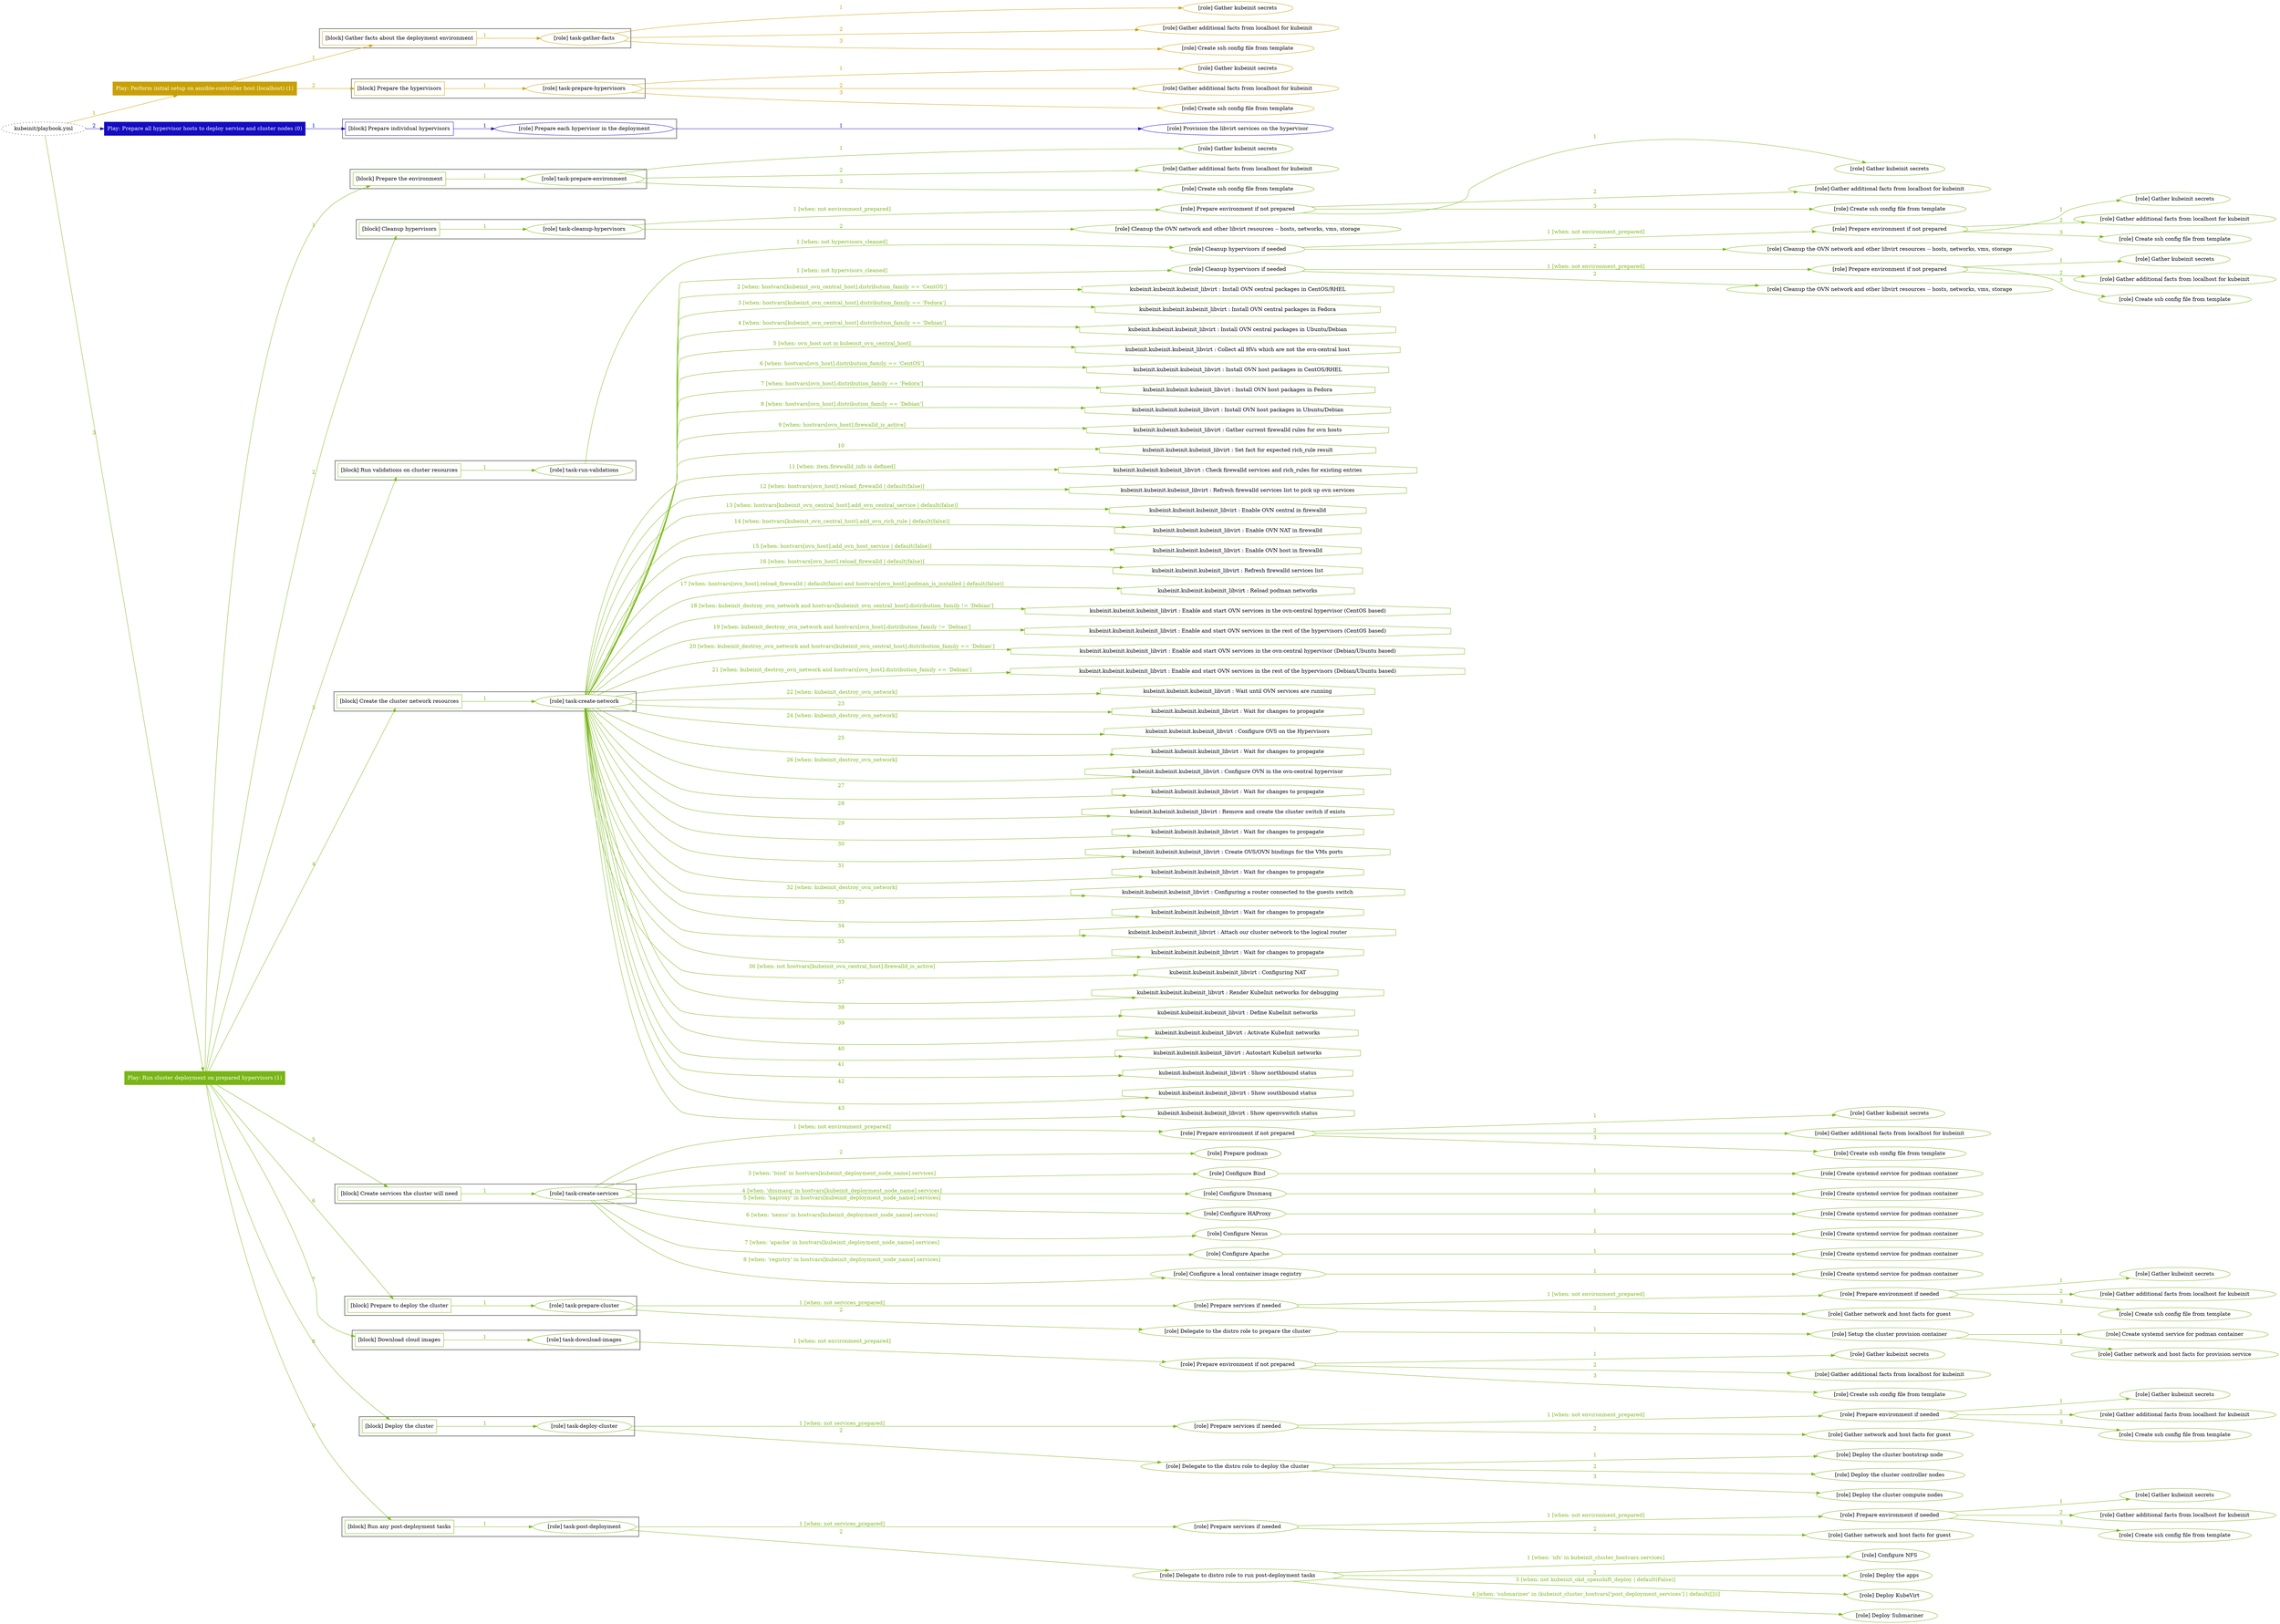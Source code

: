 digraph {
	graph [concentrate=true ordering=in rankdir=LR ratio=fill]
	edge [esep=5 sep=10]
	"kubeinit/playbook.yml" [URL="/home/runner/work/kubeinit/kubeinit/kubeinit/playbook.yml" id=playbook_09874dc9 style=dotted]
	play_4b1728ac [label="Play: Perform initial setup on ansible-controller host (localhost) (1)" URL="/home/runner/work/kubeinit/kubeinit/kubeinit/playbook.yml" color="#c9a003" fontcolor="#ffffff" id=play_4b1728ac shape=box style=filled tooltip=localhost]
	"kubeinit/playbook.yml" -> play_4b1728ac [label="1 " color="#c9a003" fontcolor="#c9a003" id=edge_a7ea7fcc labeltooltip="1 " tooltip="1 "]
	subgraph "Gather kubeinit secrets" {
		role_33554ea6 [label="[role] Gather kubeinit secrets" URL="/home/runner/.ansible/collections/ansible_collections/kubeinit/kubeinit/roles/kubeinit_prepare/tasks/gather_kubeinit_facts.yml" color="#c9a003" id=role_33554ea6 tooltip="Gather kubeinit secrets"]
	}
	subgraph "Gather additional facts from localhost for kubeinit" {
		role_c2a5ee78 [label="[role] Gather additional facts from localhost for kubeinit" URL="/home/runner/.ansible/collections/ansible_collections/kubeinit/kubeinit/roles/kubeinit_prepare/tasks/gather_kubeinit_facts.yml" color="#c9a003" id=role_c2a5ee78 tooltip="Gather additional facts from localhost for kubeinit"]
	}
	subgraph "Create ssh config file from template" {
		role_fdf178b0 [label="[role] Create ssh config file from template" URL="/home/runner/.ansible/collections/ansible_collections/kubeinit/kubeinit/roles/kubeinit_prepare/tasks/gather_kubeinit_facts.yml" color="#c9a003" id=role_fdf178b0 tooltip="Create ssh config file from template"]
	}
	subgraph "task-gather-facts" {
		role_2de178e7 [label="[role] task-gather-facts" URL="/home/runner/work/kubeinit/kubeinit/kubeinit/playbook.yml" color="#c9a003" id=role_2de178e7 tooltip="task-gather-facts"]
		role_2de178e7 -> role_33554ea6 [label="1 " color="#c9a003" fontcolor="#c9a003" id=edge_9812f3b7 labeltooltip="1 " tooltip="1 "]
		role_2de178e7 -> role_c2a5ee78 [label="2 " color="#c9a003" fontcolor="#c9a003" id=edge_fd2680a7 labeltooltip="2 " tooltip="2 "]
		role_2de178e7 -> role_fdf178b0 [label="3 " color="#c9a003" fontcolor="#c9a003" id=edge_14480ce0 labeltooltip="3 " tooltip="3 "]
	}
	subgraph "Gather kubeinit secrets" {
		role_6c715823 [label="[role] Gather kubeinit secrets" URL="/home/runner/.ansible/collections/ansible_collections/kubeinit/kubeinit/roles/kubeinit_prepare/tasks/gather_kubeinit_facts.yml" color="#c9a003" id=role_6c715823 tooltip="Gather kubeinit secrets"]
	}
	subgraph "Gather additional facts from localhost for kubeinit" {
		role_62c78229 [label="[role] Gather additional facts from localhost for kubeinit" URL="/home/runner/.ansible/collections/ansible_collections/kubeinit/kubeinit/roles/kubeinit_prepare/tasks/gather_kubeinit_facts.yml" color="#c9a003" id=role_62c78229 tooltip="Gather additional facts from localhost for kubeinit"]
	}
	subgraph "Create ssh config file from template" {
		role_c0ce6571 [label="[role] Create ssh config file from template" URL="/home/runner/.ansible/collections/ansible_collections/kubeinit/kubeinit/roles/kubeinit_prepare/tasks/gather_kubeinit_facts.yml" color="#c9a003" id=role_c0ce6571 tooltip="Create ssh config file from template"]
	}
	subgraph "task-prepare-hypervisors" {
		role_9da2b3cb [label="[role] task-prepare-hypervisors" URL="/home/runner/work/kubeinit/kubeinit/kubeinit/playbook.yml" color="#c9a003" id=role_9da2b3cb tooltip="task-prepare-hypervisors"]
		role_9da2b3cb -> role_6c715823 [label="1 " color="#c9a003" fontcolor="#c9a003" id=edge_4691313a labeltooltip="1 " tooltip="1 "]
		role_9da2b3cb -> role_62c78229 [label="2 " color="#c9a003" fontcolor="#c9a003" id=edge_88369a24 labeltooltip="2 " tooltip="2 "]
		role_9da2b3cb -> role_c0ce6571 [label="3 " color="#c9a003" fontcolor="#c9a003" id=edge_5210fae8 labeltooltip="3 " tooltip="3 "]
	}
	subgraph "Play: Perform initial setup on ansible-controller host (localhost) (1)" {
		play_4b1728ac -> block_6aaedc92 [label=1 color="#c9a003" fontcolor="#c9a003" id=edge_3f2b2caf labeltooltip=1 tooltip=1]
		subgraph cluster_block_6aaedc92 {
			block_6aaedc92 [label="[block] Gather facts about the deployment environment" URL="/home/runner/work/kubeinit/kubeinit/kubeinit/playbook.yml" color="#c9a003" id=block_6aaedc92 labeltooltip="Gather facts about the deployment environment" shape=box tooltip="Gather facts about the deployment environment"]
			block_6aaedc92 -> role_2de178e7 [label="1 " color="#c9a003" fontcolor="#c9a003" id=edge_d2a902e8 labeltooltip="1 " tooltip="1 "]
		}
		play_4b1728ac -> block_58885338 [label=2 color="#c9a003" fontcolor="#c9a003" id=edge_d71a9192 labeltooltip=2 tooltip=2]
		subgraph cluster_block_58885338 {
			block_58885338 [label="[block] Prepare the hypervisors" URL="/home/runner/work/kubeinit/kubeinit/kubeinit/playbook.yml" color="#c9a003" id=block_58885338 labeltooltip="Prepare the hypervisors" shape=box tooltip="Prepare the hypervisors"]
			block_58885338 -> role_9da2b3cb [label="1 " color="#c9a003" fontcolor="#c9a003" id=edge_0a25e5df labeltooltip="1 " tooltip="1 "]
		}
	}
	play_006e4617 [label="Play: Prepare all hypervisor hosts to deploy service and cluster nodes (0)" URL="/home/runner/work/kubeinit/kubeinit/kubeinit/playbook.yml" color="#140cc0" fontcolor="#ffffff" id=play_006e4617 shape=box style=filled tooltip="Play: Prepare all hypervisor hosts to deploy service and cluster nodes (0)"]
	"kubeinit/playbook.yml" -> play_006e4617 [label="2 " color="#140cc0" fontcolor="#140cc0" id=edge_285857b9 labeltooltip="2 " tooltip="2 "]
	subgraph "Provision the libvirt services on the hypervisor" {
		role_1ebd02c0 [label="[role] Provision the libvirt services on the hypervisor" URL="/home/runner/.ansible/collections/ansible_collections/kubeinit/kubeinit/roles/kubeinit_prepare/tasks/prepare_hypervisor.yml" color="#140cc0" id=role_1ebd02c0 tooltip="Provision the libvirt services on the hypervisor"]
	}
	subgraph "Prepare each hypervisor in the deployment" {
		role_7a042444 [label="[role] Prepare each hypervisor in the deployment" URL="/home/runner/work/kubeinit/kubeinit/kubeinit/playbook.yml" color="#140cc0" id=role_7a042444 tooltip="Prepare each hypervisor in the deployment"]
		role_7a042444 -> role_1ebd02c0 [label="1 " color="#140cc0" fontcolor="#140cc0" id=edge_da85f2a5 labeltooltip="1 " tooltip="1 "]
	}
	subgraph "Play: Prepare all hypervisor hosts to deploy service and cluster nodes (0)" {
		play_006e4617 -> block_701ac8e5 [label=1 color="#140cc0" fontcolor="#140cc0" id=edge_29170fd4 labeltooltip=1 tooltip=1]
		subgraph cluster_block_701ac8e5 {
			block_701ac8e5 [label="[block] Prepare individual hypervisors" URL="/home/runner/work/kubeinit/kubeinit/kubeinit/playbook.yml" color="#140cc0" id=block_701ac8e5 labeltooltip="Prepare individual hypervisors" shape=box tooltip="Prepare individual hypervisors"]
			block_701ac8e5 -> role_7a042444 [label="1 " color="#140cc0" fontcolor="#140cc0" id=edge_2bde13bb labeltooltip="1 " tooltip="1 "]
		}
	}
	play_0173c26a [label="Play: Run cluster deployment on prepared hypervisors (1)" URL="/home/runner/work/kubeinit/kubeinit/kubeinit/playbook.yml" color="#78b616" fontcolor="#ffffff" id=play_0173c26a shape=box style=filled tooltip=localhost]
	"kubeinit/playbook.yml" -> play_0173c26a [label="3 " color="#78b616" fontcolor="#78b616" id=edge_24233b7c labeltooltip="3 " tooltip="3 "]
	subgraph "Gather kubeinit secrets" {
		role_0430fe3e [label="[role] Gather kubeinit secrets" URL="/home/runner/.ansible/collections/ansible_collections/kubeinit/kubeinit/roles/kubeinit_prepare/tasks/gather_kubeinit_facts.yml" color="#78b616" id=role_0430fe3e tooltip="Gather kubeinit secrets"]
	}
	subgraph "Gather additional facts from localhost for kubeinit" {
		role_ebf9c3dc [label="[role] Gather additional facts from localhost for kubeinit" URL="/home/runner/.ansible/collections/ansible_collections/kubeinit/kubeinit/roles/kubeinit_prepare/tasks/gather_kubeinit_facts.yml" color="#78b616" id=role_ebf9c3dc tooltip="Gather additional facts from localhost for kubeinit"]
	}
	subgraph "Create ssh config file from template" {
		role_5a1b6883 [label="[role] Create ssh config file from template" URL="/home/runner/.ansible/collections/ansible_collections/kubeinit/kubeinit/roles/kubeinit_prepare/tasks/gather_kubeinit_facts.yml" color="#78b616" id=role_5a1b6883 tooltip="Create ssh config file from template"]
	}
	subgraph "task-prepare-environment" {
		role_57515ec0 [label="[role] task-prepare-environment" URL="/home/runner/work/kubeinit/kubeinit/kubeinit/playbook.yml" color="#78b616" id=role_57515ec0 tooltip="task-prepare-environment"]
		role_57515ec0 -> role_0430fe3e [label="1 " color="#78b616" fontcolor="#78b616" id=edge_7131150e labeltooltip="1 " tooltip="1 "]
		role_57515ec0 -> role_ebf9c3dc [label="2 " color="#78b616" fontcolor="#78b616" id=edge_503514b8 labeltooltip="2 " tooltip="2 "]
		role_57515ec0 -> role_5a1b6883 [label="3 " color="#78b616" fontcolor="#78b616" id=edge_3d651200 labeltooltip="3 " tooltip="3 "]
	}
	subgraph "Gather kubeinit secrets" {
		role_e432322f [label="[role] Gather kubeinit secrets" URL="/home/runner/.ansible/collections/ansible_collections/kubeinit/kubeinit/roles/kubeinit_prepare/tasks/gather_kubeinit_facts.yml" color="#78b616" id=role_e432322f tooltip="Gather kubeinit secrets"]
	}
	subgraph "Gather additional facts from localhost for kubeinit" {
		role_9b256f87 [label="[role] Gather additional facts from localhost for kubeinit" URL="/home/runner/.ansible/collections/ansible_collections/kubeinit/kubeinit/roles/kubeinit_prepare/tasks/gather_kubeinit_facts.yml" color="#78b616" id=role_9b256f87 tooltip="Gather additional facts from localhost for kubeinit"]
	}
	subgraph "Create ssh config file from template" {
		role_169c14c8 [label="[role] Create ssh config file from template" URL="/home/runner/.ansible/collections/ansible_collections/kubeinit/kubeinit/roles/kubeinit_prepare/tasks/gather_kubeinit_facts.yml" color="#78b616" id=role_169c14c8 tooltip="Create ssh config file from template"]
	}
	subgraph "Prepare environment if not prepared" {
		role_1ed2078e [label="[role] Prepare environment if not prepared" URL="/home/runner/.ansible/collections/ansible_collections/kubeinit/kubeinit/roles/kubeinit_prepare/tasks/cleanup_hypervisors.yml" color="#78b616" id=role_1ed2078e tooltip="Prepare environment if not prepared"]
		role_1ed2078e -> role_e432322f [label="1 " color="#78b616" fontcolor="#78b616" id=edge_2cc1373f labeltooltip="1 " tooltip="1 "]
		role_1ed2078e -> role_9b256f87 [label="2 " color="#78b616" fontcolor="#78b616" id=edge_6cd3e711 labeltooltip="2 " tooltip="2 "]
		role_1ed2078e -> role_169c14c8 [label="3 " color="#78b616" fontcolor="#78b616" id=edge_2689bfcd labeltooltip="3 " tooltip="3 "]
	}
	subgraph "Cleanup the OVN network and other libvirt resources -- hosts, networks, vms, storage" {
		role_54547a67 [label="[role] Cleanup the OVN network and other libvirt resources -- hosts, networks, vms, storage" URL="/home/runner/.ansible/collections/ansible_collections/kubeinit/kubeinit/roles/kubeinit_prepare/tasks/cleanup_hypervisors.yml" color="#78b616" id=role_54547a67 tooltip="Cleanup the OVN network and other libvirt resources -- hosts, networks, vms, storage"]
	}
	subgraph "task-cleanup-hypervisors" {
		role_553b17d9 [label="[role] task-cleanup-hypervisors" URL="/home/runner/work/kubeinit/kubeinit/kubeinit/playbook.yml" color="#78b616" id=role_553b17d9 tooltip="task-cleanup-hypervisors"]
		role_553b17d9 -> role_1ed2078e [label="1 [when: not environment_prepared]" color="#78b616" fontcolor="#78b616" id=edge_dfbebb6c labeltooltip="1 [when: not environment_prepared]" tooltip="1 [when: not environment_prepared]"]
		role_553b17d9 -> role_54547a67 [label="2 " color="#78b616" fontcolor="#78b616" id=edge_5fa1660b labeltooltip="2 " tooltip="2 "]
	}
	subgraph "Gather kubeinit secrets" {
		role_1c29a4ed [label="[role] Gather kubeinit secrets" URL="/home/runner/.ansible/collections/ansible_collections/kubeinit/kubeinit/roles/kubeinit_prepare/tasks/gather_kubeinit_facts.yml" color="#78b616" id=role_1c29a4ed tooltip="Gather kubeinit secrets"]
	}
	subgraph "Gather additional facts from localhost for kubeinit" {
		role_f9983302 [label="[role] Gather additional facts from localhost for kubeinit" URL="/home/runner/.ansible/collections/ansible_collections/kubeinit/kubeinit/roles/kubeinit_prepare/tasks/gather_kubeinit_facts.yml" color="#78b616" id=role_f9983302 tooltip="Gather additional facts from localhost for kubeinit"]
	}
	subgraph "Create ssh config file from template" {
		role_97043b1e [label="[role] Create ssh config file from template" URL="/home/runner/.ansible/collections/ansible_collections/kubeinit/kubeinit/roles/kubeinit_prepare/tasks/gather_kubeinit_facts.yml" color="#78b616" id=role_97043b1e tooltip="Create ssh config file from template"]
	}
	subgraph "Prepare environment if not prepared" {
		role_0b3befea [label="[role] Prepare environment if not prepared" URL="/home/runner/.ansible/collections/ansible_collections/kubeinit/kubeinit/roles/kubeinit_prepare/tasks/cleanup_hypervisors.yml" color="#78b616" id=role_0b3befea tooltip="Prepare environment if not prepared"]
		role_0b3befea -> role_1c29a4ed [label="1 " color="#78b616" fontcolor="#78b616" id=edge_e9c6321f labeltooltip="1 " tooltip="1 "]
		role_0b3befea -> role_f9983302 [label="2 " color="#78b616" fontcolor="#78b616" id=edge_614f7cb0 labeltooltip="2 " tooltip="2 "]
		role_0b3befea -> role_97043b1e [label="3 " color="#78b616" fontcolor="#78b616" id=edge_8a1ff634 labeltooltip="3 " tooltip="3 "]
	}
	subgraph "Cleanup the OVN network and other libvirt resources -- hosts, networks, vms, storage" {
		role_f2c288f1 [label="[role] Cleanup the OVN network and other libvirt resources -- hosts, networks, vms, storage" URL="/home/runner/.ansible/collections/ansible_collections/kubeinit/kubeinit/roles/kubeinit_prepare/tasks/cleanup_hypervisors.yml" color="#78b616" id=role_f2c288f1 tooltip="Cleanup the OVN network and other libvirt resources -- hosts, networks, vms, storage"]
	}
	subgraph "Cleanup hypervisors if needed" {
		role_8647c9fe [label="[role] Cleanup hypervisors if needed" URL="/home/runner/.ansible/collections/ansible_collections/kubeinit/kubeinit/roles/kubeinit_validations/tasks/main.yml" color="#78b616" id=role_8647c9fe tooltip="Cleanup hypervisors if needed"]
		role_8647c9fe -> role_0b3befea [label="1 [when: not environment_prepared]" color="#78b616" fontcolor="#78b616" id=edge_8085d7b2 labeltooltip="1 [when: not environment_prepared]" tooltip="1 [when: not environment_prepared]"]
		role_8647c9fe -> role_f2c288f1 [label="2 " color="#78b616" fontcolor="#78b616" id=edge_0c09b731 labeltooltip="2 " tooltip="2 "]
	}
	subgraph "task-run-validations" {
		role_e591c057 [label="[role] task-run-validations" URL="/home/runner/work/kubeinit/kubeinit/kubeinit/playbook.yml" color="#78b616" id=role_e591c057 tooltip="task-run-validations"]
		role_e591c057 -> role_8647c9fe [label="1 [when: not hypervisors_cleaned]" color="#78b616" fontcolor="#78b616" id=edge_2f3b3241 labeltooltip="1 [when: not hypervisors_cleaned]" tooltip="1 [when: not hypervisors_cleaned]"]
	}
	subgraph "Gather kubeinit secrets" {
		role_5eca7ba8 [label="[role] Gather kubeinit secrets" URL="/home/runner/.ansible/collections/ansible_collections/kubeinit/kubeinit/roles/kubeinit_prepare/tasks/gather_kubeinit_facts.yml" color="#78b616" id=role_5eca7ba8 tooltip="Gather kubeinit secrets"]
	}
	subgraph "Gather additional facts from localhost for kubeinit" {
		role_4fc5ee08 [label="[role] Gather additional facts from localhost for kubeinit" URL="/home/runner/.ansible/collections/ansible_collections/kubeinit/kubeinit/roles/kubeinit_prepare/tasks/gather_kubeinit_facts.yml" color="#78b616" id=role_4fc5ee08 tooltip="Gather additional facts from localhost for kubeinit"]
	}
	subgraph "Create ssh config file from template" {
		role_63bdd2c8 [label="[role] Create ssh config file from template" URL="/home/runner/.ansible/collections/ansible_collections/kubeinit/kubeinit/roles/kubeinit_prepare/tasks/gather_kubeinit_facts.yml" color="#78b616" id=role_63bdd2c8 tooltip="Create ssh config file from template"]
	}
	subgraph "Prepare environment if not prepared" {
		role_a0b3f624 [label="[role] Prepare environment if not prepared" URL="/home/runner/.ansible/collections/ansible_collections/kubeinit/kubeinit/roles/kubeinit_prepare/tasks/cleanup_hypervisors.yml" color="#78b616" id=role_a0b3f624 tooltip="Prepare environment if not prepared"]
		role_a0b3f624 -> role_5eca7ba8 [label="1 " color="#78b616" fontcolor="#78b616" id=edge_fb89bc93 labeltooltip="1 " tooltip="1 "]
		role_a0b3f624 -> role_4fc5ee08 [label="2 " color="#78b616" fontcolor="#78b616" id=edge_a1ff0563 labeltooltip="2 " tooltip="2 "]
		role_a0b3f624 -> role_63bdd2c8 [label="3 " color="#78b616" fontcolor="#78b616" id=edge_3f594fd5 labeltooltip="3 " tooltip="3 "]
	}
	subgraph "Cleanup the OVN network and other libvirt resources -- hosts, networks, vms, storage" {
		role_57254482 [label="[role] Cleanup the OVN network and other libvirt resources -- hosts, networks, vms, storage" URL="/home/runner/.ansible/collections/ansible_collections/kubeinit/kubeinit/roles/kubeinit_prepare/tasks/cleanup_hypervisors.yml" color="#78b616" id=role_57254482 tooltip="Cleanup the OVN network and other libvirt resources -- hosts, networks, vms, storage"]
	}
	subgraph "Cleanup hypervisors if needed" {
		role_92ddefd3 [label="[role] Cleanup hypervisors if needed" URL="/home/runner/.ansible/collections/ansible_collections/kubeinit/kubeinit/roles/kubeinit_libvirt/tasks/create_network.yml" color="#78b616" id=role_92ddefd3 tooltip="Cleanup hypervisors if needed"]
		role_92ddefd3 -> role_a0b3f624 [label="1 [when: not environment_prepared]" color="#78b616" fontcolor="#78b616" id=edge_44c348b1 labeltooltip="1 [when: not environment_prepared]" tooltip="1 [when: not environment_prepared]"]
		role_92ddefd3 -> role_57254482 [label="2 " color="#78b616" fontcolor="#78b616" id=edge_43c6e4cc labeltooltip="2 " tooltip="2 "]
	}
	subgraph "task-create-network" {
		role_5f41ee83 [label="[role] task-create-network" URL="/home/runner/work/kubeinit/kubeinit/kubeinit/playbook.yml" color="#78b616" id=role_5f41ee83 tooltip="task-create-network"]
		role_5f41ee83 -> role_92ddefd3 [label="1 [when: not hypervisors_cleaned]" color="#78b616" fontcolor="#78b616" id=edge_a3f207c3 labeltooltip="1 [when: not hypervisors_cleaned]" tooltip="1 [when: not hypervisors_cleaned]"]
		task_cfcfbf84 [label="kubeinit.kubeinit.kubeinit_libvirt : Install OVN central packages in CentOS/RHEL" URL="/home/runner/.ansible/collections/ansible_collections/kubeinit/kubeinit/roles/kubeinit_libvirt/tasks/create_network.yml" color="#78b616" id=task_cfcfbf84 shape=octagon tooltip="kubeinit.kubeinit.kubeinit_libvirt : Install OVN central packages in CentOS/RHEL"]
		role_5f41ee83 -> task_cfcfbf84 [label="2 [when: hostvars[kubeinit_ovn_central_host].distribution_family == 'CentOS']" color="#78b616" fontcolor="#78b616" id=edge_e2843888 labeltooltip="2 [when: hostvars[kubeinit_ovn_central_host].distribution_family == 'CentOS']" tooltip="2 [when: hostvars[kubeinit_ovn_central_host].distribution_family == 'CentOS']"]
		task_4253cd89 [label="kubeinit.kubeinit.kubeinit_libvirt : Install OVN central packages in Fedora" URL="/home/runner/.ansible/collections/ansible_collections/kubeinit/kubeinit/roles/kubeinit_libvirt/tasks/create_network.yml" color="#78b616" id=task_4253cd89 shape=octagon tooltip="kubeinit.kubeinit.kubeinit_libvirt : Install OVN central packages in Fedora"]
		role_5f41ee83 -> task_4253cd89 [label="3 [when: hostvars[kubeinit_ovn_central_host].distribution_family == 'Fedora']" color="#78b616" fontcolor="#78b616" id=edge_9bed0d69 labeltooltip="3 [when: hostvars[kubeinit_ovn_central_host].distribution_family == 'Fedora']" tooltip="3 [when: hostvars[kubeinit_ovn_central_host].distribution_family == 'Fedora']"]
		task_2324b54f [label="kubeinit.kubeinit.kubeinit_libvirt : Install OVN central packages in Ubuntu/Debian" URL="/home/runner/.ansible/collections/ansible_collections/kubeinit/kubeinit/roles/kubeinit_libvirt/tasks/create_network.yml" color="#78b616" id=task_2324b54f shape=octagon tooltip="kubeinit.kubeinit.kubeinit_libvirt : Install OVN central packages in Ubuntu/Debian"]
		role_5f41ee83 -> task_2324b54f [label="4 [when: hostvars[kubeinit_ovn_central_host].distribution_family == 'Debian']" color="#78b616" fontcolor="#78b616" id=edge_80ddd317 labeltooltip="4 [when: hostvars[kubeinit_ovn_central_host].distribution_family == 'Debian']" tooltip="4 [when: hostvars[kubeinit_ovn_central_host].distribution_family == 'Debian']"]
		task_cde2d818 [label="kubeinit.kubeinit.kubeinit_libvirt : Collect all HVs which are not the ovn-central host" URL="/home/runner/.ansible/collections/ansible_collections/kubeinit/kubeinit/roles/kubeinit_libvirt/tasks/create_network.yml" color="#78b616" id=task_cde2d818 shape=octagon tooltip="kubeinit.kubeinit.kubeinit_libvirt : Collect all HVs which are not the ovn-central host"]
		role_5f41ee83 -> task_cde2d818 [label="5 [when: ovn_host not in kubeinit_ovn_central_host]" color="#78b616" fontcolor="#78b616" id=edge_05d75180 labeltooltip="5 [when: ovn_host not in kubeinit_ovn_central_host]" tooltip="5 [when: ovn_host not in kubeinit_ovn_central_host]"]
		task_e777e32f [label="kubeinit.kubeinit.kubeinit_libvirt : Install OVN host packages in CentOS/RHEL" URL="/home/runner/.ansible/collections/ansible_collections/kubeinit/kubeinit/roles/kubeinit_libvirt/tasks/create_network.yml" color="#78b616" id=task_e777e32f shape=octagon tooltip="kubeinit.kubeinit.kubeinit_libvirt : Install OVN host packages in CentOS/RHEL"]
		role_5f41ee83 -> task_e777e32f [label="6 [when: hostvars[ovn_host].distribution_family == 'CentOS']" color="#78b616" fontcolor="#78b616" id=edge_92d5fa22 labeltooltip="6 [when: hostvars[ovn_host].distribution_family == 'CentOS']" tooltip="6 [when: hostvars[ovn_host].distribution_family == 'CentOS']"]
		task_c7d9e986 [label="kubeinit.kubeinit.kubeinit_libvirt : Install OVN host packages in Fedora" URL="/home/runner/.ansible/collections/ansible_collections/kubeinit/kubeinit/roles/kubeinit_libvirt/tasks/create_network.yml" color="#78b616" id=task_c7d9e986 shape=octagon tooltip="kubeinit.kubeinit.kubeinit_libvirt : Install OVN host packages in Fedora"]
		role_5f41ee83 -> task_c7d9e986 [label="7 [when: hostvars[ovn_host].distribution_family == 'Fedora']" color="#78b616" fontcolor="#78b616" id=edge_08c9b30e labeltooltip="7 [when: hostvars[ovn_host].distribution_family == 'Fedora']" tooltip="7 [when: hostvars[ovn_host].distribution_family == 'Fedora']"]
		task_e35dfbcc [label="kubeinit.kubeinit.kubeinit_libvirt : Install OVN host packages in Ubuntu/Debian" URL="/home/runner/.ansible/collections/ansible_collections/kubeinit/kubeinit/roles/kubeinit_libvirt/tasks/create_network.yml" color="#78b616" id=task_e35dfbcc shape=octagon tooltip="kubeinit.kubeinit.kubeinit_libvirt : Install OVN host packages in Ubuntu/Debian"]
		role_5f41ee83 -> task_e35dfbcc [label="8 [when: hostvars[ovn_host].distribution_family == 'Debian']" color="#78b616" fontcolor="#78b616" id=edge_047f8bcf labeltooltip="8 [when: hostvars[ovn_host].distribution_family == 'Debian']" tooltip="8 [when: hostvars[ovn_host].distribution_family == 'Debian']"]
		task_dd0e17ec [label="kubeinit.kubeinit.kubeinit_libvirt : Gather current firewalld rules for ovn hosts" URL="/home/runner/.ansible/collections/ansible_collections/kubeinit/kubeinit/roles/kubeinit_libvirt/tasks/create_network.yml" color="#78b616" id=task_dd0e17ec shape=octagon tooltip="kubeinit.kubeinit.kubeinit_libvirt : Gather current firewalld rules for ovn hosts"]
		role_5f41ee83 -> task_dd0e17ec [label="9 [when: hostvars[ovn_host].firewalld_is_active]" color="#78b616" fontcolor="#78b616" id=edge_02543827 labeltooltip="9 [when: hostvars[ovn_host].firewalld_is_active]" tooltip="9 [when: hostvars[ovn_host].firewalld_is_active]"]
		task_be69a6cc [label="kubeinit.kubeinit.kubeinit_libvirt : Set fact for expected rich_rule result" URL="/home/runner/.ansible/collections/ansible_collections/kubeinit/kubeinit/roles/kubeinit_libvirt/tasks/create_network.yml" color="#78b616" id=task_be69a6cc shape=octagon tooltip="kubeinit.kubeinit.kubeinit_libvirt : Set fact for expected rich_rule result"]
		role_5f41ee83 -> task_be69a6cc [label="10 " color="#78b616" fontcolor="#78b616" id=edge_c9bb62de labeltooltip="10 " tooltip="10 "]
		task_9438610a [label="kubeinit.kubeinit.kubeinit_libvirt : Check firewalld services and rich_rules for existing entries" URL="/home/runner/.ansible/collections/ansible_collections/kubeinit/kubeinit/roles/kubeinit_libvirt/tasks/create_network.yml" color="#78b616" id=task_9438610a shape=octagon tooltip="kubeinit.kubeinit.kubeinit_libvirt : Check firewalld services and rich_rules for existing entries"]
		role_5f41ee83 -> task_9438610a [label="11 [when: item.firewalld_info is defined]" color="#78b616" fontcolor="#78b616" id=edge_67193fca labeltooltip="11 [when: item.firewalld_info is defined]" tooltip="11 [when: item.firewalld_info is defined]"]
		task_8dcefcb7 [label="kubeinit.kubeinit.kubeinit_libvirt : Refresh firewalld services list to pick up ovn services" URL="/home/runner/.ansible/collections/ansible_collections/kubeinit/kubeinit/roles/kubeinit_libvirt/tasks/create_network.yml" color="#78b616" id=task_8dcefcb7 shape=octagon tooltip="kubeinit.kubeinit.kubeinit_libvirt : Refresh firewalld services list to pick up ovn services"]
		role_5f41ee83 -> task_8dcefcb7 [label="12 [when: hostvars[ovn_host].reload_firewalld | default(false)]" color="#78b616" fontcolor="#78b616" id=edge_eb9e25a2 labeltooltip="12 [when: hostvars[ovn_host].reload_firewalld | default(false)]" tooltip="12 [when: hostvars[ovn_host].reload_firewalld | default(false)]"]
		task_150305db [label="kubeinit.kubeinit.kubeinit_libvirt : Enable OVN central in firewalld" URL="/home/runner/.ansible/collections/ansible_collections/kubeinit/kubeinit/roles/kubeinit_libvirt/tasks/create_network.yml" color="#78b616" id=task_150305db shape=octagon tooltip="kubeinit.kubeinit.kubeinit_libvirt : Enable OVN central in firewalld"]
		role_5f41ee83 -> task_150305db [label="13 [when: hostvars[kubeinit_ovn_central_host].add_ovn_central_service | default(false)]" color="#78b616" fontcolor="#78b616" id=edge_20e2518b labeltooltip="13 [when: hostvars[kubeinit_ovn_central_host].add_ovn_central_service | default(false)]" tooltip="13 [when: hostvars[kubeinit_ovn_central_host].add_ovn_central_service | default(false)]"]
		task_f2483269 [label="kubeinit.kubeinit.kubeinit_libvirt : Enable OVN NAT in firewalld" URL="/home/runner/.ansible/collections/ansible_collections/kubeinit/kubeinit/roles/kubeinit_libvirt/tasks/create_network.yml" color="#78b616" id=task_f2483269 shape=octagon tooltip="kubeinit.kubeinit.kubeinit_libvirt : Enable OVN NAT in firewalld"]
		role_5f41ee83 -> task_f2483269 [label="14 [when: hostvars[kubeinit_ovn_central_host].add_ovn_rich_rule | default(false)]" color="#78b616" fontcolor="#78b616" id=edge_130c7755 labeltooltip="14 [when: hostvars[kubeinit_ovn_central_host].add_ovn_rich_rule | default(false)]" tooltip="14 [when: hostvars[kubeinit_ovn_central_host].add_ovn_rich_rule | default(false)]"]
		task_c60e3775 [label="kubeinit.kubeinit.kubeinit_libvirt : Enable OVN host in firewalld" URL="/home/runner/.ansible/collections/ansible_collections/kubeinit/kubeinit/roles/kubeinit_libvirt/tasks/create_network.yml" color="#78b616" id=task_c60e3775 shape=octagon tooltip="kubeinit.kubeinit.kubeinit_libvirt : Enable OVN host in firewalld"]
		role_5f41ee83 -> task_c60e3775 [label="15 [when: hostvars[ovn_host].add_ovn_host_service | default(false)]" color="#78b616" fontcolor="#78b616" id=edge_c95fd2c4 labeltooltip="15 [when: hostvars[ovn_host].add_ovn_host_service | default(false)]" tooltip="15 [when: hostvars[ovn_host].add_ovn_host_service | default(false)]"]
		task_047248be [label="kubeinit.kubeinit.kubeinit_libvirt : Refresh firewalld services list" URL="/home/runner/.ansible/collections/ansible_collections/kubeinit/kubeinit/roles/kubeinit_libvirt/tasks/create_network.yml" color="#78b616" id=task_047248be shape=octagon tooltip="kubeinit.kubeinit.kubeinit_libvirt : Refresh firewalld services list"]
		role_5f41ee83 -> task_047248be [label="16 [when: hostvars[ovn_host].reload_firewalld | default(false)]" color="#78b616" fontcolor="#78b616" id=edge_fa134566 labeltooltip="16 [when: hostvars[ovn_host].reload_firewalld | default(false)]" tooltip="16 [when: hostvars[ovn_host].reload_firewalld | default(false)]"]
		task_b80027f1 [label="kubeinit.kubeinit.kubeinit_libvirt : Reload podman networks" URL="/home/runner/.ansible/collections/ansible_collections/kubeinit/kubeinit/roles/kubeinit_libvirt/tasks/create_network.yml" color="#78b616" id=task_b80027f1 shape=octagon tooltip="kubeinit.kubeinit.kubeinit_libvirt : Reload podman networks"]
		role_5f41ee83 -> task_b80027f1 [label="17 [when: hostvars[ovn_host].reload_firewalld | default(false) and hostvars[ovn_host].podman_is_installed | default(false)]" color="#78b616" fontcolor="#78b616" id=edge_86fd6622 labeltooltip="17 [when: hostvars[ovn_host].reload_firewalld | default(false) and hostvars[ovn_host].podman_is_installed | default(false)]" tooltip="17 [when: hostvars[ovn_host].reload_firewalld | default(false) and hostvars[ovn_host].podman_is_installed | default(false)]"]
		task_2fe0d15e [label="kubeinit.kubeinit.kubeinit_libvirt : Enable and start OVN services in the ovn-central hypervisor (CentOS based)" URL="/home/runner/.ansible/collections/ansible_collections/kubeinit/kubeinit/roles/kubeinit_libvirt/tasks/create_network.yml" color="#78b616" id=task_2fe0d15e shape=octagon tooltip="kubeinit.kubeinit.kubeinit_libvirt : Enable and start OVN services in the ovn-central hypervisor (CentOS based)"]
		role_5f41ee83 -> task_2fe0d15e [label="18 [when: kubeinit_destroy_ovn_network and hostvars[kubeinit_ovn_central_host].distribution_family != 'Debian']" color="#78b616" fontcolor="#78b616" id=edge_c1de2c55 labeltooltip="18 [when: kubeinit_destroy_ovn_network and hostvars[kubeinit_ovn_central_host].distribution_family != 'Debian']" tooltip="18 [when: kubeinit_destroy_ovn_network and hostvars[kubeinit_ovn_central_host].distribution_family != 'Debian']"]
		task_84a0ef0c [label="kubeinit.kubeinit.kubeinit_libvirt : Enable and start OVN services in the rest of the hypervisors (CentOS based)" URL="/home/runner/.ansible/collections/ansible_collections/kubeinit/kubeinit/roles/kubeinit_libvirt/tasks/create_network.yml" color="#78b616" id=task_84a0ef0c shape=octagon tooltip="kubeinit.kubeinit.kubeinit_libvirt : Enable and start OVN services in the rest of the hypervisors (CentOS based)"]
		role_5f41ee83 -> task_84a0ef0c [label="19 [when: kubeinit_destroy_ovn_network and hostvars[ovn_host].distribution_family != 'Debian']" color="#78b616" fontcolor="#78b616" id=edge_043afa41 labeltooltip="19 [when: kubeinit_destroy_ovn_network and hostvars[ovn_host].distribution_family != 'Debian']" tooltip="19 [when: kubeinit_destroy_ovn_network and hostvars[ovn_host].distribution_family != 'Debian']"]
		task_b2e11207 [label="kubeinit.kubeinit.kubeinit_libvirt : Enable and start OVN services in the ovn-central hypervisor (Debian/Ubuntu based)" URL="/home/runner/.ansible/collections/ansible_collections/kubeinit/kubeinit/roles/kubeinit_libvirt/tasks/create_network.yml" color="#78b616" id=task_b2e11207 shape=octagon tooltip="kubeinit.kubeinit.kubeinit_libvirt : Enable and start OVN services in the ovn-central hypervisor (Debian/Ubuntu based)"]
		role_5f41ee83 -> task_b2e11207 [label="20 [when: kubeinit_destroy_ovn_network and hostvars[kubeinit_ovn_central_host].distribution_family == 'Debian']" color="#78b616" fontcolor="#78b616" id=edge_8177c857 labeltooltip="20 [when: kubeinit_destroy_ovn_network and hostvars[kubeinit_ovn_central_host].distribution_family == 'Debian']" tooltip="20 [when: kubeinit_destroy_ovn_network and hostvars[kubeinit_ovn_central_host].distribution_family == 'Debian']"]
		task_07c144f9 [label="kubeinit.kubeinit.kubeinit_libvirt : Enable and start OVN services in the rest of the hypervisors (Debian/Ubuntu based)" URL="/home/runner/.ansible/collections/ansible_collections/kubeinit/kubeinit/roles/kubeinit_libvirt/tasks/create_network.yml" color="#78b616" id=task_07c144f9 shape=octagon tooltip="kubeinit.kubeinit.kubeinit_libvirt : Enable and start OVN services in the rest of the hypervisors (Debian/Ubuntu based)"]
		role_5f41ee83 -> task_07c144f9 [label="21 [when: kubeinit_destroy_ovn_network and hostvars[ovn_host].distribution_family == 'Debian']" color="#78b616" fontcolor="#78b616" id=edge_426e5871 labeltooltip="21 [when: kubeinit_destroy_ovn_network and hostvars[ovn_host].distribution_family == 'Debian']" tooltip="21 [when: kubeinit_destroy_ovn_network and hostvars[ovn_host].distribution_family == 'Debian']"]
		task_c6c5b127 [label="kubeinit.kubeinit.kubeinit_libvirt : Wait until OVN services are running" URL="/home/runner/.ansible/collections/ansible_collections/kubeinit/kubeinit/roles/kubeinit_libvirt/tasks/create_network.yml" color="#78b616" id=task_c6c5b127 shape=octagon tooltip="kubeinit.kubeinit.kubeinit_libvirt : Wait until OVN services are running"]
		role_5f41ee83 -> task_c6c5b127 [label="22 [when: kubeinit_destroy_ovn_network]" color="#78b616" fontcolor="#78b616" id=edge_e5df26f0 labeltooltip="22 [when: kubeinit_destroy_ovn_network]" tooltip="22 [when: kubeinit_destroy_ovn_network]"]
		task_61a6c964 [label="kubeinit.kubeinit.kubeinit_libvirt : Wait for changes to propagate" URL="/home/runner/.ansible/collections/ansible_collections/kubeinit/kubeinit/roles/kubeinit_libvirt/tasks/create_network.yml" color="#78b616" id=task_61a6c964 shape=octagon tooltip="kubeinit.kubeinit.kubeinit_libvirt : Wait for changes to propagate"]
		role_5f41ee83 -> task_61a6c964 [label="23 " color="#78b616" fontcolor="#78b616" id=edge_87e81b24 labeltooltip="23 " tooltip="23 "]
		task_19d99100 [label="kubeinit.kubeinit.kubeinit_libvirt : Configure OVS on the Hypervisors" URL="/home/runner/.ansible/collections/ansible_collections/kubeinit/kubeinit/roles/kubeinit_libvirt/tasks/create_network.yml" color="#78b616" id=task_19d99100 shape=octagon tooltip="kubeinit.kubeinit.kubeinit_libvirt : Configure OVS on the Hypervisors"]
		role_5f41ee83 -> task_19d99100 [label="24 [when: kubeinit_destroy_ovn_network]" color="#78b616" fontcolor="#78b616" id=edge_4bdae081 labeltooltip="24 [when: kubeinit_destroy_ovn_network]" tooltip="24 [when: kubeinit_destroy_ovn_network]"]
		task_b97edc70 [label="kubeinit.kubeinit.kubeinit_libvirt : Wait for changes to propagate" URL="/home/runner/.ansible/collections/ansible_collections/kubeinit/kubeinit/roles/kubeinit_libvirt/tasks/create_network.yml" color="#78b616" id=task_b97edc70 shape=octagon tooltip="kubeinit.kubeinit.kubeinit_libvirt : Wait for changes to propagate"]
		role_5f41ee83 -> task_b97edc70 [label="25 " color="#78b616" fontcolor="#78b616" id=edge_79f5fc9a labeltooltip="25 " tooltip="25 "]
		task_8b3a5adf [label="kubeinit.kubeinit.kubeinit_libvirt : Configure OVN in the ovn-central hypervisor" URL="/home/runner/.ansible/collections/ansible_collections/kubeinit/kubeinit/roles/kubeinit_libvirt/tasks/create_network.yml" color="#78b616" id=task_8b3a5adf shape=octagon tooltip="kubeinit.kubeinit.kubeinit_libvirt : Configure OVN in the ovn-central hypervisor"]
		role_5f41ee83 -> task_8b3a5adf [label="26 [when: kubeinit_destroy_ovn_network]" color="#78b616" fontcolor="#78b616" id=edge_2a6b4fc5 labeltooltip="26 [when: kubeinit_destroy_ovn_network]" tooltip="26 [when: kubeinit_destroy_ovn_network]"]
		task_e4dd4559 [label="kubeinit.kubeinit.kubeinit_libvirt : Wait for changes to propagate" URL="/home/runner/.ansible/collections/ansible_collections/kubeinit/kubeinit/roles/kubeinit_libvirt/tasks/create_network.yml" color="#78b616" id=task_e4dd4559 shape=octagon tooltip="kubeinit.kubeinit.kubeinit_libvirt : Wait for changes to propagate"]
		role_5f41ee83 -> task_e4dd4559 [label="27 " color="#78b616" fontcolor="#78b616" id=edge_bd0f513b labeltooltip="27 " tooltip="27 "]
		task_bdcc0756 [label="kubeinit.kubeinit.kubeinit_libvirt : Remove and create the cluster switch if exists" URL="/home/runner/.ansible/collections/ansible_collections/kubeinit/kubeinit/roles/kubeinit_libvirt/tasks/create_network.yml" color="#78b616" id=task_bdcc0756 shape=octagon tooltip="kubeinit.kubeinit.kubeinit_libvirt : Remove and create the cluster switch if exists"]
		role_5f41ee83 -> task_bdcc0756 [label="28 " color="#78b616" fontcolor="#78b616" id=edge_e75f8024 labeltooltip="28 " tooltip="28 "]
		task_918c49e1 [label="kubeinit.kubeinit.kubeinit_libvirt : Wait for changes to propagate" URL="/home/runner/.ansible/collections/ansible_collections/kubeinit/kubeinit/roles/kubeinit_libvirt/tasks/create_network.yml" color="#78b616" id=task_918c49e1 shape=octagon tooltip="kubeinit.kubeinit.kubeinit_libvirt : Wait for changes to propagate"]
		role_5f41ee83 -> task_918c49e1 [label="29 " color="#78b616" fontcolor="#78b616" id=edge_317000db labeltooltip="29 " tooltip="29 "]
		task_a556fe01 [label="kubeinit.kubeinit.kubeinit_libvirt : Create OVS/OVN bindings for the VMs ports" URL="/home/runner/.ansible/collections/ansible_collections/kubeinit/kubeinit/roles/kubeinit_libvirt/tasks/create_network.yml" color="#78b616" id=task_a556fe01 shape=octagon tooltip="kubeinit.kubeinit.kubeinit_libvirt : Create OVS/OVN bindings for the VMs ports"]
		role_5f41ee83 -> task_a556fe01 [label="30 " color="#78b616" fontcolor="#78b616" id=edge_59040a69 labeltooltip="30 " tooltip="30 "]
		task_0447fc7f [label="kubeinit.kubeinit.kubeinit_libvirt : Wait for changes to propagate" URL="/home/runner/.ansible/collections/ansible_collections/kubeinit/kubeinit/roles/kubeinit_libvirt/tasks/create_network.yml" color="#78b616" id=task_0447fc7f shape=octagon tooltip="kubeinit.kubeinit.kubeinit_libvirt : Wait for changes to propagate"]
		role_5f41ee83 -> task_0447fc7f [label="31 " color="#78b616" fontcolor="#78b616" id=edge_740033d9 labeltooltip="31 " tooltip="31 "]
		task_8f82872b [label="kubeinit.kubeinit.kubeinit_libvirt : Configuring a router connected to the guests switch" URL="/home/runner/.ansible/collections/ansible_collections/kubeinit/kubeinit/roles/kubeinit_libvirt/tasks/create_network.yml" color="#78b616" id=task_8f82872b shape=octagon tooltip="kubeinit.kubeinit.kubeinit_libvirt : Configuring a router connected to the guests switch"]
		role_5f41ee83 -> task_8f82872b [label="32 [when: kubeinit_destroy_ovn_network]" color="#78b616" fontcolor="#78b616" id=edge_5c733a0b labeltooltip="32 [when: kubeinit_destroy_ovn_network]" tooltip="32 [when: kubeinit_destroy_ovn_network]"]
		task_4044e1cc [label="kubeinit.kubeinit.kubeinit_libvirt : Wait for changes to propagate" URL="/home/runner/.ansible/collections/ansible_collections/kubeinit/kubeinit/roles/kubeinit_libvirt/tasks/create_network.yml" color="#78b616" id=task_4044e1cc shape=octagon tooltip="kubeinit.kubeinit.kubeinit_libvirt : Wait for changes to propagate"]
		role_5f41ee83 -> task_4044e1cc [label="33 " color="#78b616" fontcolor="#78b616" id=edge_a444175f labeltooltip="33 " tooltip="33 "]
		task_dee385b9 [label="kubeinit.kubeinit.kubeinit_libvirt : Attach our cluster network to the logical router" URL="/home/runner/.ansible/collections/ansible_collections/kubeinit/kubeinit/roles/kubeinit_libvirt/tasks/create_network.yml" color="#78b616" id=task_dee385b9 shape=octagon tooltip="kubeinit.kubeinit.kubeinit_libvirt : Attach our cluster network to the logical router"]
		role_5f41ee83 -> task_dee385b9 [label="34 " color="#78b616" fontcolor="#78b616" id=edge_f6e4f11e labeltooltip="34 " tooltip="34 "]
		task_f4b5dfd7 [label="kubeinit.kubeinit.kubeinit_libvirt : Wait for changes to propagate" URL="/home/runner/.ansible/collections/ansible_collections/kubeinit/kubeinit/roles/kubeinit_libvirt/tasks/create_network.yml" color="#78b616" id=task_f4b5dfd7 shape=octagon tooltip="kubeinit.kubeinit.kubeinit_libvirt : Wait for changes to propagate"]
		role_5f41ee83 -> task_f4b5dfd7 [label="35 " color="#78b616" fontcolor="#78b616" id=edge_3dc6fa0b labeltooltip="35 " tooltip="35 "]
		task_bdc2da5e [label="kubeinit.kubeinit.kubeinit_libvirt : Configuring NAT" URL="/home/runner/.ansible/collections/ansible_collections/kubeinit/kubeinit/roles/kubeinit_libvirt/tasks/create_network.yml" color="#78b616" id=task_bdc2da5e shape=octagon tooltip="kubeinit.kubeinit.kubeinit_libvirt : Configuring NAT"]
		role_5f41ee83 -> task_bdc2da5e [label="36 [when: not hostvars[kubeinit_ovn_central_host].firewalld_is_active]" color="#78b616" fontcolor="#78b616" id=edge_b8b1cdc1 labeltooltip="36 [when: not hostvars[kubeinit_ovn_central_host].firewalld_is_active]" tooltip="36 [when: not hostvars[kubeinit_ovn_central_host].firewalld_is_active]"]
		task_11246564 [label="kubeinit.kubeinit.kubeinit_libvirt : Render KubeInit networks for debugging" URL="/home/runner/.ansible/collections/ansible_collections/kubeinit/kubeinit/roles/kubeinit_libvirt/tasks/create_network.yml" color="#78b616" id=task_11246564 shape=octagon tooltip="kubeinit.kubeinit.kubeinit_libvirt : Render KubeInit networks for debugging"]
		role_5f41ee83 -> task_11246564 [label="37 " color="#78b616" fontcolor="#78b616" id=edge_bca35dce labeltooltip="37 " tooltip="37 "]
		task_25caee6f [label="kubeinit.kubeinit.kubeinit_libvirt : Define KubeInit networks" URL="/home/runner/.ansible/collections/ansible_collections/kubeinit/kubeinit/roles/kubeinit_libvirt/tasks/create_network.yml" color="#78b616" id=task_25caee6f shape=octagon tooltip="kubeinit.kubeinit.kubeinit_libvirt : Define KubeInit networks"]
		role_5f41ee83 -> task_25caee6f [label="38 " color="#78b616" fontcolor="#78b616" id=edge_47823ee8 labeltooltip="38 " tooltip="38 "]
		task_f056c879 [label="kubeinit.kubeinit.kubeinit_libvirt : Activate KubeInit networks" URL="/home/runner/.ansible/collections/ansible_collections/kubeinit/kubeinit/roles/kubeinit_libvirt/tasks/create_network.yml" color="#78b616" id=task_f056c879 shape=octagon tooltip="kubeinit.kubeinit.kubeinit_libvirt : Activate KubeInit networks"]
		role_5f41ee83 -> task_f056c879 [label="39 " color="#78b616" fontcolor="#78b616" id=edge_52144aff labeltooltip="39 " tooltip="39 "]
		task_fd88ded8 [label="kubeinit.kubeinit.kubeinit_libvirt : Autostart KubeInit networks" URL="/home/runner/.ansible/collections/ansible_collections/kubeinit/kubeinit/roles/kubeinit_libvirt/tasks/create_network.yml" color="#78b616" id=task_fd88ded8 shape=octagon tooltip="kubeinit.kubeinit.kubeinit_libvirt : Autostart KubeInit networks"]
		role_5f41ee83 -> task_fd88ded8 [label="40 " color="#78b616" fontcolor="#78b616" id=edge_b691db1a labeltooltip="40 " tooltip="40 "]
		task_19342105 [label="kubeinit.kubeinit.kubeinit_libvirt : Show northbound status" URL="/home/runner/.ansible/collections/ansible_collections/kubeinit/kubeinit/roles/kubeinit_libvirt/tasks/create_network.yml" color="#78b616" id=task_19342105 shape=octagon tooltip="kubeinit.kubeinit.kubeinit_libvirt : Show northbound status"]
		role_5f41ee83 -> task_19342105 [label="41 " color="#78b616" fontcolor="#78b616" id=edge_77305dbe labeltooltip="41 " tooltip="41 "]
		task_76cb96d9 [label="kubeinit.kubeinit.kubeinit_libvirt : Show southbound status" URL="/home/runner/.ansible/collections/ansible_collections/kubeinit/kubeinit/roles/kubeinit_libvirt/tasks/create_network.yml" color="#78b616" id=task_76cb96d9 shape=octagon tooltip="kubeinit.kubeinit.kubeinit_libvirt : Show southbound status"]
		role_5f41ee83 -> task_76cb96d9 [label="42 " color="#78b616" fontcolor="#78b616" id=edge_80b69e59 labeltooltip="42 " tooltip="42 "]
		task_f49a146b [label="kubeinit.kubeinit.kubeinit_libvirt : Show openvswitch status" URL="/home/runner/.ansible/collections/ansible_collections/kubeinit/kubeinit/roles/kubeinit_libvirt/tasks/create_network.yml" color="#78b616" id=task_f49a146b shape=octagon tooltip="kubeinit.kubeinit.kubeinit_libvirt : Show openvswitch status"]
		role_5f41ee83 -> task_f49a146b [label="43 " color="#78b616" fontcolor="#78b616" id=edge_fb844a2e labeltooltip="43 " tooltip="43 "]
	}
	subgraph "Gather kubeinit secrets" {
		role_200e1553 [label="[role] Gather kubeinit secrets" URL="/home/runner/.ansible/collections/ansible_collections/kubeinit/kubeinit/roles/kubeinit_prepare/tasks/gather_kubeinit_facts.yml" color="#78b616" id=role_200e1553 tooltip="Gather kubeinit secrets"]
	}
	subgraph "Gather additional facts from localhost for kubeinit" {
		role_787a90d4 [label="[role] Gather additional facts from localhost for kubeinit" URL="/home/runner/.ansible/collections/ansible_collections/kubeinit/kubeinit/roles/kubeinit_prepare/tasks/gather_kubeinit_facts.yml" color="#78b616" id=role_787a90d4 tooltip="Gather additional facts from localhost for kubeinit"]
	}
	subgraph "Create ssh config file from template" {
		role_b93abe1e [label="[role] Create ssh config file from template" URL="/home/runner/.ansible/collections/ansible_collections/kubeinit/kubeinit/roles/kubeinit_prepare/tasks/gather_kubeinit_facts.yml" color="#78b616" id=role_b93abe1e tooltip="Create ssh config file from template"]
	}
	subgraph "Prepare environment if not prepared" {
		role_e76f1f70 [label="[role] Prepare environment if not prepared" URL="/home/runner/.ansible/collections/ansible_collections/kubeinit/kubeinit/roles/kubeinit_services/tasks/main.yml" color="#78b616" id=role_e76f1f70 tooltip="Prepare environment if not prepared"]
		role_e76f1f70 -> role_200e1553 [label="1 " color="#78b616" fontcolor="#78b616" id=edge_48132424 labeltooltip="1 " tooltip="1 "]
		role_e76f1f70 -> role_787a90d4 [label="2 " color="#78b616" fontcolor="#78b616" id=edge_0283e955 labeltooltip="2 " tooltip="2 "]
		role_e76f1f70 -> role_b93abe1e [label="3 " color="#78b616" fontcolor="#78b616" id=edge_b0529dd9 labeltooltip="3 " tooltip="3 "]
	}
	subgraph "Prepare podman" {
		role_83c01438 [label="[role] Prepare podman" URL="/home/runner/.ansible/collections/ansible_collections/kubeinit/kubeinit/roles/kubeinit_services/tasks/00_create_service_pod.yml" color="#78b616" id=role_83c01438 tooltip="Prepare podman"]
	}
	subgraph "Create systemd service for podman container" {
		role_c139a736 [label="[role] Create systemd service for podman container" URL="/home/runner/.ansible/collections/ansible_collections/kubeinit/kubeinit/roles/kubeinit_bind/tasks/main.yml" color="#78b616" id=role_c139a736 tooltip="Create systemd service for podman container"]
	}
	subgraph "Configure Bind" {
		role_35e600e5 [label="[role] Configure Bind" URL="/home/runner/.ansible/collections/ansible_collections/kubeinit/kubeinit/roles/kubeinit_services/tasks/start_services_containers.yml" color="#78b616" id=role_35e600e5 tooltip="Configure Bind"]
		role_35e600e5 -> role_c139a736 [label="1 " color="#78b616" fontcolor="#78b616" id=edge_83f79dad labeltooltip="1 " tooltip="1 "]
	}
	subgraph "Create systemd service for podman container" {
		role_bd33e654 [label="[role] Create systemd service for podman container" URL="/home/runner/.ansible/collections/ansible_collections/kubeinit/kubeinit/roles/kubeinit_dnsmasq/tasks/main.yml" color="#78b616" id=role_bd33e654 tooltip="Create systemd service for podman container"]
	}
	subgraph "Configure Dnsmasq" {
		role_51192639 [label="[role] Configure Dnsmasq" URL="/home/runner/.ansible/collections/ansible_collections/kubeinit/kubeinit/roles/kubeinit_services/tasks/start_services_containers.yml" color="#78b616" id=role_51192639 tooltip="Configure Dnsmasq"]
		role_51192639 -> role_bd33e654 [label="1 " color="#78b616" fontcolor="#78b616" id=edge_16057724 labeltooltip="1 " tooltip="1 "]
	}
	subgraph "Create systemd service for podman container" {
		role_f0ca4e2e [label="[role] Create systemd service for podman container" URL="/home/runner/.ansible/collections/ansible_collections/kubeinit/kubeinit/roles/kubeinit_haproxy/tasks/main.yml" color="#78b616" id=role_f0ca4e2e tooltip="Create systemd service for podman container"]
	}
	subgraph "Configure HAProxy" {
		role_a5e44c77 [label="[role] Configure HAProxy" URL="/home/runner/.ansible/collections/ansible_collections/kubeinit/kubeinit/roles/kubeinit_services/tasks/start_services_containers.yml" color="#78b616" id=role_a5e44c77 tooltip="Configure HAProxy"]
		role_a5e44c77 -> role_f0ca4e2e [label="1 " color="#78b616" fontcolor="#78b616" id=edge_7f1aca58 labeltooltip="1 " tooltip="1 "]
	}
	subgraph "Create systemd service for podman container" {
		role_7b26c816 [label="[role] Create systemd service for podman container" URL="/home/runner/.ansible/collections/ansible_collections/kubeinit/kubeinit/roles/kubeinit_nexus/tasks/main.yml" color="#78b616" id=role_7b26c816 tooltip="Create systemd service for podman container"]
	}
	subgraph "Configure Nexus" {
		role_a6bca41b [label="[role] Configure Nexus" URL="/home/runner/.ansible/collections/ansible_collections/kubeinit/kubeinit/roles/kubeinit_services/tasks/start_services_containers.yml" color="#78b616" id=role_a6bca41b tooltip="Configure Nexus"]
		role_a6bca41b -> role_7b26c816 [label="1 " color="#78b616" fontcolor="#78b616" id=edge_172ce783 labeltooltip="1 " tooltip="1 "]
	}
	subgraph "Create systemd service for podman container" {
		role_4a2ce3f8 [label="[role] Create systemd service for podman container" URL="/home/runner/.ansible/collections/ansible_collections/kubeinit/kubeinit/roles/kubeinit_apache/tasks/main.yml" color="#78b616" id=role_4a2ce3f8 tooltip="Create systemd service for podman container"]
	}
	subgraph "Configure Apache" {
		role_e3d7ecaf [label="[role] Configure Apache" URL="/home/runner/.ansible/collections/ansible_collections/kubeinit/kubeinit/roles/kubeinit_services/tasks/start_services_containers.yml" color="#78b616" id=role_e3d7ecaf tooltip="Configure Apache"]
		role_e3d7ecaf -> role_4a2ce3f8 [label="1 " color="#78b616" fontcolor="#78b616" id=edge_79a0d312 labeltooltip="1 " tooltip="1 "]
	}
	subgraph "Create systemd service for podman container" {
		role_ece01d37 [label="[role] Create systemd service for podman container" URL="/home/runner/.ansible/collections/ansible_collections/kubeinit/kubeinit/roles/kubeinit_registry/tasks/main.yml" color="#78b616" id=role_ece01d37 tooltip="Create systemd service for podman container"]
	}
	subgraph "Configure a local container image registry" {
		role_fb626ad7 [label="[role] Configure a local container image registry" URL="/home/runner/.ansible/collections/ansible_collections/kubeinit/kubeinit/roles/kubeinit_services/tasks/start_services_containers.yml" color="#78b616" id=role_fb626ad7 tooltip="Configure a local container image registry"]
		role_fb626ad7 -> role_ece01d37 [label="1 " color="#78b616" fontcolor="#78b616" id=edge_c12890b8 labeltooltip="1 " tooltip="1 "]
	}
	subgraph "task-create-services" {
		role_4a5bcca4 [label="[role] task-create-services" URL="/home/runner/work/kubeinit/kubeinit/kubeinit/playbook.yml" color="#78b616" id=role_4a5bcca4 tooltip="task-create-services"]
		role_4a5bcca4 -> role_e76f1f70 [label="1 [when: not environment_prepared]" color="#78b616" fontcolor="#78b616" id=edge_b9802657 labeltooltip="1 [when: not environment_prepared]" tooltip="1 [when: not environment_prepared]"]
		role_4a5bcca4 -> role_83c01438 [label="2 " color="#78b616" fontcolor="#78b616" id=edge_52a0be94 labeltooltip="2 " tooltip="2 "]
		role_4a5bcca4 -> role_35e600e5 [label="3 [when: 'bind' in hostvars[kubeinit_deployment_node_name].services]" color="#78b616" fontcolor="#78b616" id=edge_43259540 labeltooltip="3 [when: 'bind' in hostvars[kubeinit_deployment_node_name].services]" tooltip="3 [when: 'bind' in hostvars[kubeinit_deployment_node_name].services]"]
		role_4a5bcca4 -> role_51192639 [label="4 [when: 'dnsmasq' in hostvars[kubeinit_deployment_node_name].services]" color="#78b616" fontcolor="#78b616" id=edge_2470afef labeltooltip="4 [when: 'dnsmasq' in hostvars[kubeinit_deployment_node_name].services]" tooltip="4 [when: 'dnsmasq' in hostvars[kubeinit_deployment_node_name].services]"]
		role_4a5bcca4 -> role_a5e44c77 [label="5 [when: 'haproxy' in hostvars[kubeinit_deployment_node_name].services]" color="#78b616" fontcolor="#78b616" id=edge_32ea47e2 labeltooltip="5 [when: 'haproxy' in hostvars[kubeinit_deployment_node_name].services]" tooltip="5 [when: 'haproxy' in hostvars[kubeinit_deployment_node_name].services]"]
		role_4a5bcca4 -> role_a6bca41b [label="6 [when: 'nexus' in hostvars[kubeinit_deployment_node_name].services]" color="#78b616" fontcolor="#78b616" id=edge_12d28ddb labeltooltip="6 [when: 'nexus' in hostvars[kubeinit_deployment_node_name].services]" tooltip="6 [when: 'nexus' in hostvars[kubeinit_deployment_node_name].services]"]
		role_4a5bcca4 -> role_e3d7ecaf [label="7 [when: 'apache' in hostvars[kubeinit_deployment_node_name].services]" color="#78b616" fontcolor="#78b616" id=edge_c46df60a labeltooltip="7 [when: 'apache' in hostvars[kubeinit_deployment_node_name].services]" tooltip="7 [when: 'apache' in hostvars[kubeinit_deployment_node_name].services]"]
		role_4a5bcca4 -> role_fb626ad7 [label="8 [when: 'registry' in hostvars[kubeinit_deployment_node_name].services]" color="#78b616" fontcolor="#78b616" id=edge_67b87d56 labeltooltip="8 [when: 'registry' in hostvars[kubeinit_deployment_node_name].services]" tooltip="8 [when: 'registry' in hostvars[kubeinit_deployment_node_name].services]"]
	}
	subgraph "Gather kubeinit secrets" {
		role_5ab2677b [label="[role] Gather kubeinit secrets" URL="/home/runner/.ansible/collections/ansible_collections/kubeinit/kubeinit/roles/kubeinit_prepare/tasks/gather_kubeinit_facts.yml" color="#78b616" id=role_5ab2677b tooltip="Gather kubeinit secrets"]
	}
	subgraph "Gather additional facts from localhost for kubeinit" {
		role_9e1f9c0c [label="[role] Gather additional facts from localhost for kubeinit" URL="/home/runner/.ansible/collections/ansible_collections/kubeinit/kubeinit/roles/kubeinit_prepare/tasks/gather_kubeinit_facts.yml" color="#78b616" id=role_9e1f9c0c tooltip="Gather additional facts from localhost for kubeinit"]
	}
	subgraph "Create ssh config file from template" {
		role_f4a4c123 [label="[role] Create ssh config file from template" URL="/home/runner/.ansible/collections/ansible_collections/kubeinit/kubeinit/roles/kubeinit_prepare/tasks/gather_kubeinit_facts.yml" color="#78b616" id=role_f4a4c123 tooltip="Create ssh config file from template"]
	}
	subgraph "Prepare environment if needed" {
		role_9fc69e84 [label="[role] Prepare environment if needed" URL="/home/runner/.ansible/collections/ansible_collections/kubeinit/kubeinit/roles/kubeinit_services/tasks/prepare_services.yml" color="#78b616" id=role_9fc69e84 tooltip="Prepare environment if needed"]
		role_9fc69e84 -> role_5ab2677b [label="1 " color="#78b616" fontcolor="#78b616" id=edge_8faa3b17 labeltooltip="1 " tooltip="1 "]
		role_9fc69e84 -> role_9e1f9c0c [label="2 " color="#78b616" fontcolor="#78b616" id=edge_db2aee41 labeltooltip="2 " tooltip="2 "]
		role_9fc69e84 -> role_f4a4c123 [label="3 " color="#78b616" fontcolor="#78b616" id=edge_a24db6d5 labeltooltip="3 " tooltip="3 "]
	}
	subgraph "Gather network and host facts for guest" {
		role_2786f0eb [label="[role] Gather network and host facts for guest" URL="/home/runner/.ansible/collections/ansible_collections/kubeinit/kubeinit/roles/kubeinit_services/tasks/prepare_services.yml" color="#78b616" id=role_2786f0eb tooltip="Gather network and host facts for guest"]
	}
	subgraph "Prepare services if needed" {
		role_ada3bd80 [label="[role] Prepare services if needed" URL="/home/runner/.ansible/collections/ansible_collections/kubeinit/kubeinit/roles/kubeinit_prepare/tasks/prepare_cluster.yml" color="#78b616" id=role_ada3bd80 tooltip="Prepare services if needed"]
		role_ada3bd80 -> role_9fc69e84 [label="1 [when: not environment_prepared]" color="#78b616" fontcolor="#78b616" id=edge_b660a56e labeltooltip="1 [when: not environment_prepared]" tooltip="1 [when: not environment_prepared]"]
		role_ada3bd80 -> role_2786f0eb [label="2 " color="#78b616" fontcolor="#78b616" id=edge_6c8bc321 labeltooltip="2 " tooltip="2 "]
	}
	subgraph "Create systemd service for podman container" {
		role_5f4062b3 [label="[role] Create systemd service for podman container" URL="/home/runner/.ansible/collections/ansible_collections/kubeinit/kubeinit/roles/kubeinit_services/tasks/create_provision_container.yml" color="#78b616" id=role_5f4062b3 tooltip="Create systemd service for podman container"]
	}
	subgraph "Gather network and host facts for provision service" {
		role_5e828ab0 [label="[role] Gather network and host facts for provision service" URL="/home/runner/.ansible/collections/ansible_collections/kubeinit/kubeinit/roles/kubeinit_services/tasks/create_provision_container.yml" color="#78b616" id=role_5e828ab0 tooltip="Gather network and host facts for provision service"]
	}
	subgraph "Setup the cluster provision container" {
		role_5271ebbc [label="[role] Setup the cluster provision container" URL="/home/runner/.ansible/collections/ansible_collections/kubeinit/kubeinit/roles/kubeinit_okd/tasks/prepare_cluster.yml" color="#78b616" id=role_5271ebbc tooltip="Setup the cluster provision container"]
		role_5271ebbc -> role_5f4062b3 [label="1 " color="#78b616" fontcolor="#78b616" id=edge_750d50ac labeltooltip="1 " tooltip="1 "]
		role_5271ebbc -> role_5e828ab0 [label="2 " color="#78b616" fontcolor="#78b616" id=edge_0baf5eb0 labeltooltip="2 " tooltip="2 "]
	}
	subgraph "Delegate to the distro role to prepare the cluster" {
		role_8d6769fa [label="[role] Delegate to the distro role to prepare the cluster" URL="/home/runner/.ansible/collections/ansible_collections/kubeinit/kubeinit/roles/kubeinit_prepare/tasks/prepare_cluster.yml" color="#78b616" id=role_8d6769fa tooltip="Delegate to the distro role to prepare the cluster"]
		role_8d6769fa -> role_5271ebbc [label="1 " color="#78b616" fontcolor="#78b616" id=edge_3da2f21b labeltooltip="1 " tooltip="1 "]
	}
	subgraph "task-prepare-cluster" {
		role_e8f391b2 [label="[role] task-prepare-cluster" URL="/home/runner/work/kubeinit/kubeinit/kubeinit/playbook.yml" color="#78b616" id=role_e8f391b2 tooltip="task-prepare-cluster"]
		role_e8f391b2 -> role_ada3bd80 [label="1 [when: not services_prepared]" color="#78b616" fontcolor="#78b616" id=edge_34351fa7 labeltooltip="1 [when: not services_prepared]" tooltip="1 [when: not services_prepared]"]
		role_e8f391b2 -> role_8d6769fa [label="2 " color="#78b616" fontcolor="#78b616" id=edge_d732e4f8 labeltooltip="2 " tooltip="2 "]
	}
	subgraph "Gather kubeinit secrets" {
		role_1d24467e [label="[role] Gather kubeinit secrets" URL="/home/runner/.ansible/collections/ansible_collections/kubeinit/kubeinit/roles/kubeinit_prepare/tasks/gather_kubeinit_facts.yml" color="#78b616" id=role_1d24467e tooltip="Gather kubeinit secrets"]
	}
	subgraph "Gather additional facts from localhost for kubeinit" {
		role_1e133d84 [label="[role] Gather additional facts from localhost for kubeinit" URL="/home/runner/.ansible/collections/ansible_collections/kubeinit/kubeinit/roles/kubeinit_prepare/tasks/gather_kubeinit_facts.yml" color="#78b616" id=role_1e133d84 tooltip="Gather additional facts from localhost for kubeinit"]
	}
	subgraph "Create ssh config file from template" {
		role_4ee9a1b9 [label="[role] Create ssh config file from template" URL="/home/runner/.ansible/collections/ansible_collections/kubeinit/kubeinit/roles/kubeinit_prepare/tasks/gather_kubeinit_facts.yml" color="#78b616" id=role_4ee9a1b9 tooltip="Create ssh config file from template"]
	}
	subgraph "Prepare environment if not prepared" {
		role_c8f75cba [label="[role] Prepare environment if not prepared" URL="/home/runner/.ansible/collections/ansible_collections/kubeinit/kubeinit/roles/kubeinit_libvirt/tasks/download_cloud_images.yml" color="#78b616" id=role_c8f75cba tooltip="Prepare environment if not prepared"]
		role_c8f75cba -> role_1d24467e [label="1 " color="#78b616" fontcolor="#78b616" id=edge_e2cc3916 labeltooltip="1 " tooltip="1 "]
		role_c8f75cba -> role_1e133d84 [label="2 " color="#78b616" fontcolor="#78b616" id=edge_c1a1b592 labeltooltip="2 " tooltip="2 "]
		role_c8f75cba -> role_4ee9a1b9 [label="3 " color="#78b616" fontcolor="#78b616" id=edge_ed7edc35 labeltooltip="3 " tooltip="3 "]
	}
	subgraph "task-download-images" {
		role_017339fd [label="[role] task-download-images" URL="/home/runner/work/kubeinit/kubeinit/kubeinit/playbook.yml" color="#78b616" id=role_017339fd tooltip="task-download-images"]
		role_017339fd -> role_c8f75cba [label="1 [when: not environment_prepared]" color="#78b616" fontcolor="#78b616" id=edge_b88263c6 labeltooltip="1 [when: not environment_prepared]" tooltip="1 [when: not environment_prepared]"]
	}
	subgraph "Gather kubeinit secrets" {
		role_c2d4bc5f [label="[role] Gather kubeinit secrets" URL="/home/runner/.ansible/collections/ansible_collections/kubeinit/kubeinit/roles/kubeinit_prepare/tasks/gather_kubeinit_facts.yml" color="#78b616" id=role_c2d4bc5f tooltip="Gather kubeinit secrets"]
	}
	subgraph "Gather additional facts from localhost for kubeinit" {
		role_858fc6f9 [label="[role] Gather additional facts from localhost for kubeinit" URL="/home/runner/.ansible/collections/ansible_collections/kubeinit/kubeinit/roles/kubeinit_prepare/tasks/gather_kubeinit_facts.yml" color="#78b616" id=role_858fc6f9 tooltip="Gather additional facts from localhost for kubeinit"]
	}
	subgraph "Create ssh config file from template" {
		role_3b138307 [label="[role] Create ssh config file from template" URL="/home/runner/.ansible/collections/ansible_collections/kubeinit/kubeinit/roles/kubeinit_prepare/tasks/gather_kubeinit_facts.yml" color="#78b616" id=role_3b138307 tooltip="Create ssh config file from template"]
	}
	subgraph "Prepare environment if needed" {
		role_a42e429f [label="[role] Prepare environment if needed" URL="/home/runner/.ansible/collections/ansible_collections/kubeinit/kubeinit/roles/kubeinit_services/tasks/prepare_services.yml" color="#78b616" id=role_a42e429f tooltip="Prepare environment if needed"]
		role_a42e429f -> role_c2d4bc5f [label="1 " color="#78b616" fontcolor="#78b616" id=edge_07050389 labeltooltip="1 " tooltip="1 "]
		role_a42e429f -> role_858fc6f9 [label="2 " color="#78b616" fontcolor="#78b616" id=edge_ee69fd6b labeltooltip="2 " tooltip="2 "]
		role_a42e429f -> role_3b138307 [label="3 " color="#78b616" fontcolor="#78b616" id=edge_a6191b6b labeltooltip="3 " tooltip="3 "]
	}
	subgraph "Gather network and host facts for guest" {
		role_6f633c76 [label="[role] Gather network and host facts for guest" URL="/home/runner/.ansible/collections/ansible_collections/kubeinit/kubeinit/roles/kubeinit_services/tasks/prepare_services.yml" color="#78b616" id=role_6f633c76 tooltip="Gather network and host facts for guest"]
	}
	subgraph "Prepare services if needed" {
		role_3496e0e6 [label="[role] Prepare services if needed" URL="/home/runner/.ansible/collections/ansible_collections/kubeinit/kubeinit/roles/kubeinit_prepare/tasks/deploy_cluster.yml" color="#78b616" id=role_3496e0e6 tooltip="Prepare services if needed"]
		role_3496e0e6 -> role_a42e429f [label="1 [when: not environment_prepared]" color="#78b616" fontcolor="#78b616" id=edge_785504fa labeltooltip="1 [when: not environment_prepared]" tooltip="1 [when: not environment_prepared]"]
		role_3496e0e6 -> role_6f633c76 [label="2 " color="#78b616" fontcolor="#78b616" id=edge_db8bfba7 labeltooltip="2 " tooltip="2 "]
	}
	subgraph "Deploy the cluster bootstrap node" {
		role_b93ed18e [label="[role] Deploy the cluster bootstrap node" URL="/home/runner/.ansible/collections/ansible_collections/kubeinit/kubeinit/roles/kubeinit_okd/tasks/main.yml" color="#78b616" id=role_b93ed18e tooltip="Deploy the cluster bootstrap node"]
	}
	subgraph "Deploy the cluster controller nodes" {
		role_981ddcab [label="[role] Deploy the cluster controller nodes" URL="/home/runner/.ansible/collections/ansible_collections/kubeinit/kubeinit/roles/kubeinit_okd/tasks/main.yml" color="#78b616" id=role_981ddcab tooltip="Deploy the cluster controller nodes"]
	}
	subgraph "Deploy the cluster compute nodes" {
		role_e609995e [label="[role] Deploy the cluster compute nodes" URL="/home/runner/.ansible/collections/ansible_collections/kubeinit/kubeinit/roles/kubeinit_okd/tasks/main.yml" color="#78b616" id=role_e609995e tooltip="Deploy the cluster compute nodes"]
	}
	subgraph "Delegate to the distro role to deploy the cluster" {
		role_6f342c6d [label="[role] Delegate to the distro role to deploy the cluster" URL="/home/runner/.ansible/collections/ansible_collections/kubeinit/kubeinit/roles/kubeinit_prepare/tasks/deploy_cluster.yml" color="#78b616" id=role_6f342c6d tooltip="Delegate to the distro role to deploy the cluster"]
		role_6f342c6d -> role_b93ed18e [label="1 " color="#78b616" fontcolor="#78b616" id=edge_ac773079 labeltooltip="1 " tooltip="1 "]
		role_6f342c6d -> role_981ddcab [label="2 " color="#78b616" fontcolor="#78b616" id=edge_06bb076a labeltooltip="2 " tooltip="2 "]
		role_6f342c6d -> role_e609995e [label="3 " color="#78b616" fontcolor="#78b616" id=edge_dcccdd69 labeltooltip="3 " tooltip="3 "]
	}
	subgraph "task-deploy-cluster" {
		role_120a421c [label="[role] task-deploy-cluster" URL="/home/runner/work/kubeinit/kubeinit/kubeinit/playbook.yml" color="#78b616" id=role_120a421c tooltip="task-deploy-cluster"]
		role_120a421c -> role_3496e0e6 [label="1 [when: not services_prepared]" color="#78b616" fontcolor="#78b616" id=edge_3a400293 labeltooltip="1 [when: not services_prepared]" tooltip="1 [when: not services_prepared]"]
		role_120a421c -> role_6f342c6d [label="2 " color="#78b616" fontcolor="#78b616" id=edge_1651f761 labeltooltip="2 " tooltip="2 "]
	}
	subgraph "Gather kubeinit secrets" {
		role_94c130c0 [label="[role] Gather kubeinit secrets" URL="/home/runner/.ansible/collections/ansible_collections/kubeinit/kubeinit/roles/kubeinit_prepare/tasks/gather_kubeinit_facts.yml" color="#78b616" id=role_94c130c0 tooltip="Gather kubeinit secrets"]
	}
	subgraph "Gather additional facts from localhost for kubeinit" {
		role_45955a26 [label="[role] Gather additional facts from localhost for kubeinit" URL="/home/runner/.ansible/collections/ansible_collections/kubeinit/kubeinit/roles/kubeinit_prepare/tasks/gather_kubeinit_facts.yml" color="#78b616" id=role_45955a26 tooltip="Gather additional facts from localhost for kubeinit"]
	}
	subgraph "Create ssh config file from template" {
		role_39a37d6e [label="[role] Create ssh config file from template" URL="/home/runner/.ansible/collections/ansible_collections/kubeinit/kubeinit/roles/kubeinit_prepare/tasks/gather_kubeinit_facts.yml" color="#78b616" id=role_39a37d6e tooltip="Create ssh config file from template"]
	}
	subgraph "Prepare environment if needed" {
		role_434c3d8b [label="[role] Prepare environment if needed" URL="/home/runner/.ansible/collections/ansible_collections/kubeinit/kubeinit/roles/kubeinit_services/tasks/prepare_services.yml" color="#78b616" id=role_434c3d8b tooltip="Prepare environment if needed"]
		role_434c3d8b -> role_94c130c0 [label="1 " color="#78b616" fontcolor="#78b616" id=edge_7bd8f9cc labeltooltip="1 " tooltip="1 "]
		role_434c3d8b -> role_45955a26 [label="2 " color="#78b616" fontcolor="#78b616" id=edge_888a2cf0 labeltooltip="2 " tooltip="2 "]
		role_434c3d8b -> role_39a37d6e [label="3 " color="#78b616" fontcolor="#78b616" id=edge_95ed4173 labeltooltip="3 " tooltip="3 "]
	}
	subgraph "Gather network and host facts for guest" {
		role_86fd2660 [label="[role] Gather network and host facts for guest" URL="/home/runner/.ansible/collections/ansible_collections/kubeinit/kubeinit/roles/kubeinit_services/tasks/prepare_services.yml" color="#78b616" id=role_86fd2660 tooltip="Gather network and host facts for guest"]
	}
	subgraph "Prepare services if needed" {
		role_8d1f233e [label="[role] Prepare services if needed" URL="/home/runner/.ansible/collections/ansible_collections/kubeinit/kubeinit/roles/kubeinit_prepare/tasks/post_deployment.yml" color="#78b616" id=role_8d1f233e tooltip="Prepare services if needed"]
		role_8d1f233e -> role_434c3d8b [label="1 [when: not environment_prepared]" color="#78b616" fontcolor="#78b616" id=edge_9159ed1d labeltooltip="1 [when: not environment_prepared]" tooltip="1 [when: not environment_prepared]"]
		role_8d1f233e -> role_86fd2660 [label="2 " color="#78b616" fontcolor="#78b616" id=edge_6afd783d labeltooltip="2 " tooltip="2 "]
	}
	subgraph "Configure NFS" {
		role_963c9c09 [label="[role] Configure NFS" URL="/home/runner/.ansible/collections/ansible_collections/kubeinit/kubeinit/roles/kubeinit_okd/tasks/post_deployment_tasks.yml" color="#78b616" id=role_963c9c09 tooltip="Configure NFS"]
	}
	subgraph "Deploy the apps" {
		role_dbbc5b20 [label="[role] Deploy the apps" URL="/home/runner/.ansible/collections/ansible_collections/kubeinit/kubeinit/roles/kubeinit_okd/tasks/post_deployment_tasks.yml" color="#78b616" id=role_dbbc5b20 tooltip="Deploy the apps"]
	}
	subgraph "Deploy KubeVirt" {
		role_e439e80f [label="[role] Deploy KubeVirt" URL="/home/runner/.ansible/collections/ansible_collections/kubeinit/kubeinit/roles/kubeinit_okd/tasks/post_deployment_tasks.yml" color="#78b616" id=role_e439e80f tooltip="Deploy KubeVirt"]
	}
	subgraph "Deploy Submariner" {
		role_4a22f217 [label="[role] Deploy Submariner" URL="/home/runner/.ansible/collections/ansible_collections/kubeinit/kubeinit/roles/kubeinit_okd/tasks/post_deployment_tasks.yml" color="#78b616" id=role_4a22f217 tooltip="Deploy Submariner"]
	}
	subgraph "Delegate to distro role to run post-deployment tasks" {
		role_9f4b435a [label="[role] Delegate to distro role to run post-deployment tasks" URL="/home/runner/.ansible/collections/ansible_collections/kubeinit/kubeinit/roles/kubeinit_prepare/tasks/post_deployment.yml" color="#78b616" id=role_9f4b435a tooltip="Delegate to distro role to run post-deployment tasks"]
		role_9f4b435a -> role_963c9c09 [label="1 [when: 'nfs' in kubeinit_cluster_hostvars.services]" color="#78b616" fontcolor="#78b616" id=edge_03d76a54 labeltooltip="1 [when: 'nfs' in kubeinit_cluster_hostvars.services]" tooltip="1 [when: 'nfs' in kubeinit_cluster_hostvars.services]"]
		role_9f4b435a -> role_dbbc5b20 [label="2 " color="#78b616" fontcolor="#78b616" id=edge_ceeaca52 labeltooltip="2 " tooltip="2 "]
		role_9f4b435a -> role_e439e80f [label="3 [when: not kubeinit_okd_openshift_deploy | default(False)]" color="#78b616" fontcolor="#78b616" id=edge_8fb332e2 labeltooltip="3 [when: not kubeinit_okd_openshift_deploy | default(False)]" tooltip="3 [when: not kubeinit_okd_openshift_deploy | default(False)]"]
		role_9f4b435a -> role_4a22f217 [label="4 [when: 'submariner' in (kubeinit_cluster_hostvars['post_deployment_services'] | default([]))]" color="#78b616" fontcolor="#78b616" id=edge_624b5c96 labeltooltip="4 [when: 'submariner' in (kubeinit_cluster_hostvars['post_deployment_services'] | default([]))]" tooltip="4 [when: 'submariner' in (kubeinit_cluster_hostvars['post_deployment_services'] | default([]))]"]
	}
	subgraph "task-post-deployment" {
		role_d6489d91 [label="[role] task-post-deployment" URL="/home/runner/work/kubeinit/kubeinit/kubeinit/playbook.yml" color="#78b616" id=role_d6489d91 tooltip="task-post-deployment"]
		role_d6489d91 -> role_8d1f233e [label="1 [when: not services_prepared]" color="#78b616" fontcolor="#78b616" id=edge_c0435a52 labeltooltip="1 [when: not services_prepared]" tooltip="1 [when: not services_prepared]"]
		role_d6489d91 -> role_9f4b435a [label="2 " color="#78b616" fontcolor="#78b616" id=edge_6a1602f4 labeltooltip="2 " tooltip="2 "]
	}
	subgraph "Play: Run cluster deployment on prepared hypervisors (1)" {
		play_0173c26a -> block_81251b00 [label=1 color="#78b616" fontcolor="#78b616" id=edge_e6976a75 labeltooltip=1 tooltip=1]
		subgraph cluster_block_81251b00 {
			block_81251b00 [label="[block] Prepare the environment" URL="/home/runner/work/kubeinit/kubeinit/kubeinit/playbook.yml" color="#78b616" id=block_81251b00 labeltooltip="Prepare the environment" shape=box tooltip="Prepare the environment"]
			block_81251b00 -> role_57515ec0 [label="1 " color="#78b616" fontcolor="#78b616" id=edge_3ec09fab labeltooltip="1 " tooltip="1 "]
		}
		play_0173c26a -> block_1889f600 [label=2 color="#78b616" fontcolor="#78b616" id=edge_6b13e27e labeltooltip=2 tooltip=2]
		subgraph cluster_block_1889f600 {
			block_1889f600 [label="[block] Cleanup hypervisors" URL="/home/runner/work/kubeinit/kubeinit/kubeinit/playbook.yml" color="#78b616" id=block_1889f600 labeltooltip="Cleanup hypervisors" shape=box tooltip="Cleanup hypervisors"]
			block_1889f600 -> role_553b17d9 [label="1 " color="#78b616" fontcolor="#78b616" id=edge_011188b9 labeltooltip="1 " tooltip="1 "]
		}
		play_0173c26a -> block_2383eaf1 [label=3 color="#78b616" fontcolor="#78b616" id=edge_72dd1cbd labeltooltip=3 tooltip=3]
		subgraph cluster_block_2383eaf1 {
			block_2383eaf1 [label="[block] Run validations on cluster resources" URL="/home/runner/work/kubeinit/kubeinit/kubeinit/playbook.yml" color="#78b616" id=block_2383eaf1 labeltooltip="Run validations on cluster resources" shape=box tooltip="Run validations on cluster resources"]
			block_2383eaf1 -> role_e591c057 [label="1 " color="#78b616" fontcolor="#78b616" id=edge_9ba45b32 labeltooltip="1 " tooltip="1 "]
		}
		play_0173c26a -> block_8f9732db [label=4 color="#78b616" fontcolor="#78b616" id=edge_c6291a75 labeltooltip=4 tooltip=4]
		subgraph cluster_block_8f9732db {
			block_8f9732db [label="[block] Create the cluster network resources" URL="/home/runner/work/kubeinit/kubeinit/kubeinit/playbook.yml" color="#78b616" id=block_8f9732db labeltooltip="Create the cluster network resources" shape=box tooltip="Create the cluster network resources"]
			block_8f9732db -> role_5f41ee83 [label="1 " color="#78b616" fontcolor="#78b616" id=edge_5633d9c1 labeltooltip="1 " tooltip="1 "]
		}
		play_0173c26a -> block_279d9c46 [label=5 color="#78b616" fontcolor="#78b616" id=edge_b95fea41 labeltooltip=5 tooltip=5]
		subgraph cluster_block_279d9c46 {
			block_279d9c46 [label="[block] Create services the cluster will need" URL="/home/runner/work/kubeinit/kubeinit/kubeinit/playbook.yml" color="#78b616" id=block_279d9c46 labeltooltip="Create services the cluster will need" shape=box tooltip="Create services the cluster will need"]
			block_279d9c46 -> role_4a5bcca4 [label="1 " color="#78b616" fontcolor="#78b616" id=edge_425e267e labeltooltip="1 " tooltip="1 "]
		}
		play_0173c26a -> block_9885cd79 [label=6 color="#78b616" fontcolor="#78b616" id=edge_eb792467 labeltooltip=6 tooltip=6]
		subgraph cluster_block_9885cd79 {
			block_9885cd79 [label="[block] Prepare to deploy the cluster" URL="/home/runner/work/kubeinit/kubeinit/kubeinit/playbook.yml" color="#78b616" id=block_9885cd79 labeltooltip="Prepare to deploy the cluster" shape=box tooltip="Prepare to deploy the cluster"]
			block_9885cd79 -> role_e8f391b2 [label="1 " color="#78b616" fontcolor="#78b616" id=edge_d2f264ed labeltooltip="1 " tooltip="1 "]
		}
		play_0173c26a -> block_5219aa47 [label=7 color="#78b616" fontcolor="#78b616" id=edge_129f4f23 labeltooltip=7 tooltip=7]
		subgraph cluster_block_5219aa47 {
			block_5219aa47 [label="[block] Download cloud images" URL="/home/runner/work/kubeinit/kubeinit/kubeinit/playbook.yml" color="#78b616" id=block_5219aa47 labeltooltip="Download cloud images" shape=box tooltip="Download cloud images"]
			block_5219aa47 -> role_017339fd [label="1 " color="#78b616" fontcolor="#78b616" id=edge_a9844661 labeltooltip="1 " tooltip="1 "]
		}
		play_0173c26a -> block_d7d26c66 [label=8 color="#78b616" fontcolor="#78b616" id=edge_03b85f39 labeltooltip=8 tooltip=8]
		subgraph cluster_block_d7d26c66 {
			block_d7d26c66 [label="[block] Deploy the cluster" URL="/home/runner/work/kubeinit/kubeinit/kubeinit/playbook.yml" color="#78b616" id=block_d7d26c66 labeltooltip="Deploy the cluster" shape=box tooltip="Deploy the cluster"]
			block_d7d26c66 -> role_120a421c [label="1 " color="#78b616" fontcolor="#78b616" id=edge_aaa258be labeltooltip="1 " tooltip="1 "]
		}
		play_0173c26a -> block_f10c7e0c [label=9 color="#78b616" fontcolor="#78b616" id=edge_c1585ee9 labeltooltip=9 tooltip=9]
		subgraph cluster_block_f10c7e0c {
			block_f10c7e0c [label="[block] Run any post-deployment tasks" URL="/home/runner/work/kubeinit/kubeinit/kubeinit/playbook.yml" color="#78b616" id=block_f10c7e0c labeltooltip="Run any post-deployment tasks" shape=box tooltip="Run any post-deployment tasks"]
			block_f10c7e0c -> role_d6489d91 [label="1 " color="#78b616" fontcolor="#78b616" id=edge_15aa5e37 labeltooltip="1 " tooltip="1 "]
		}
	}
}
